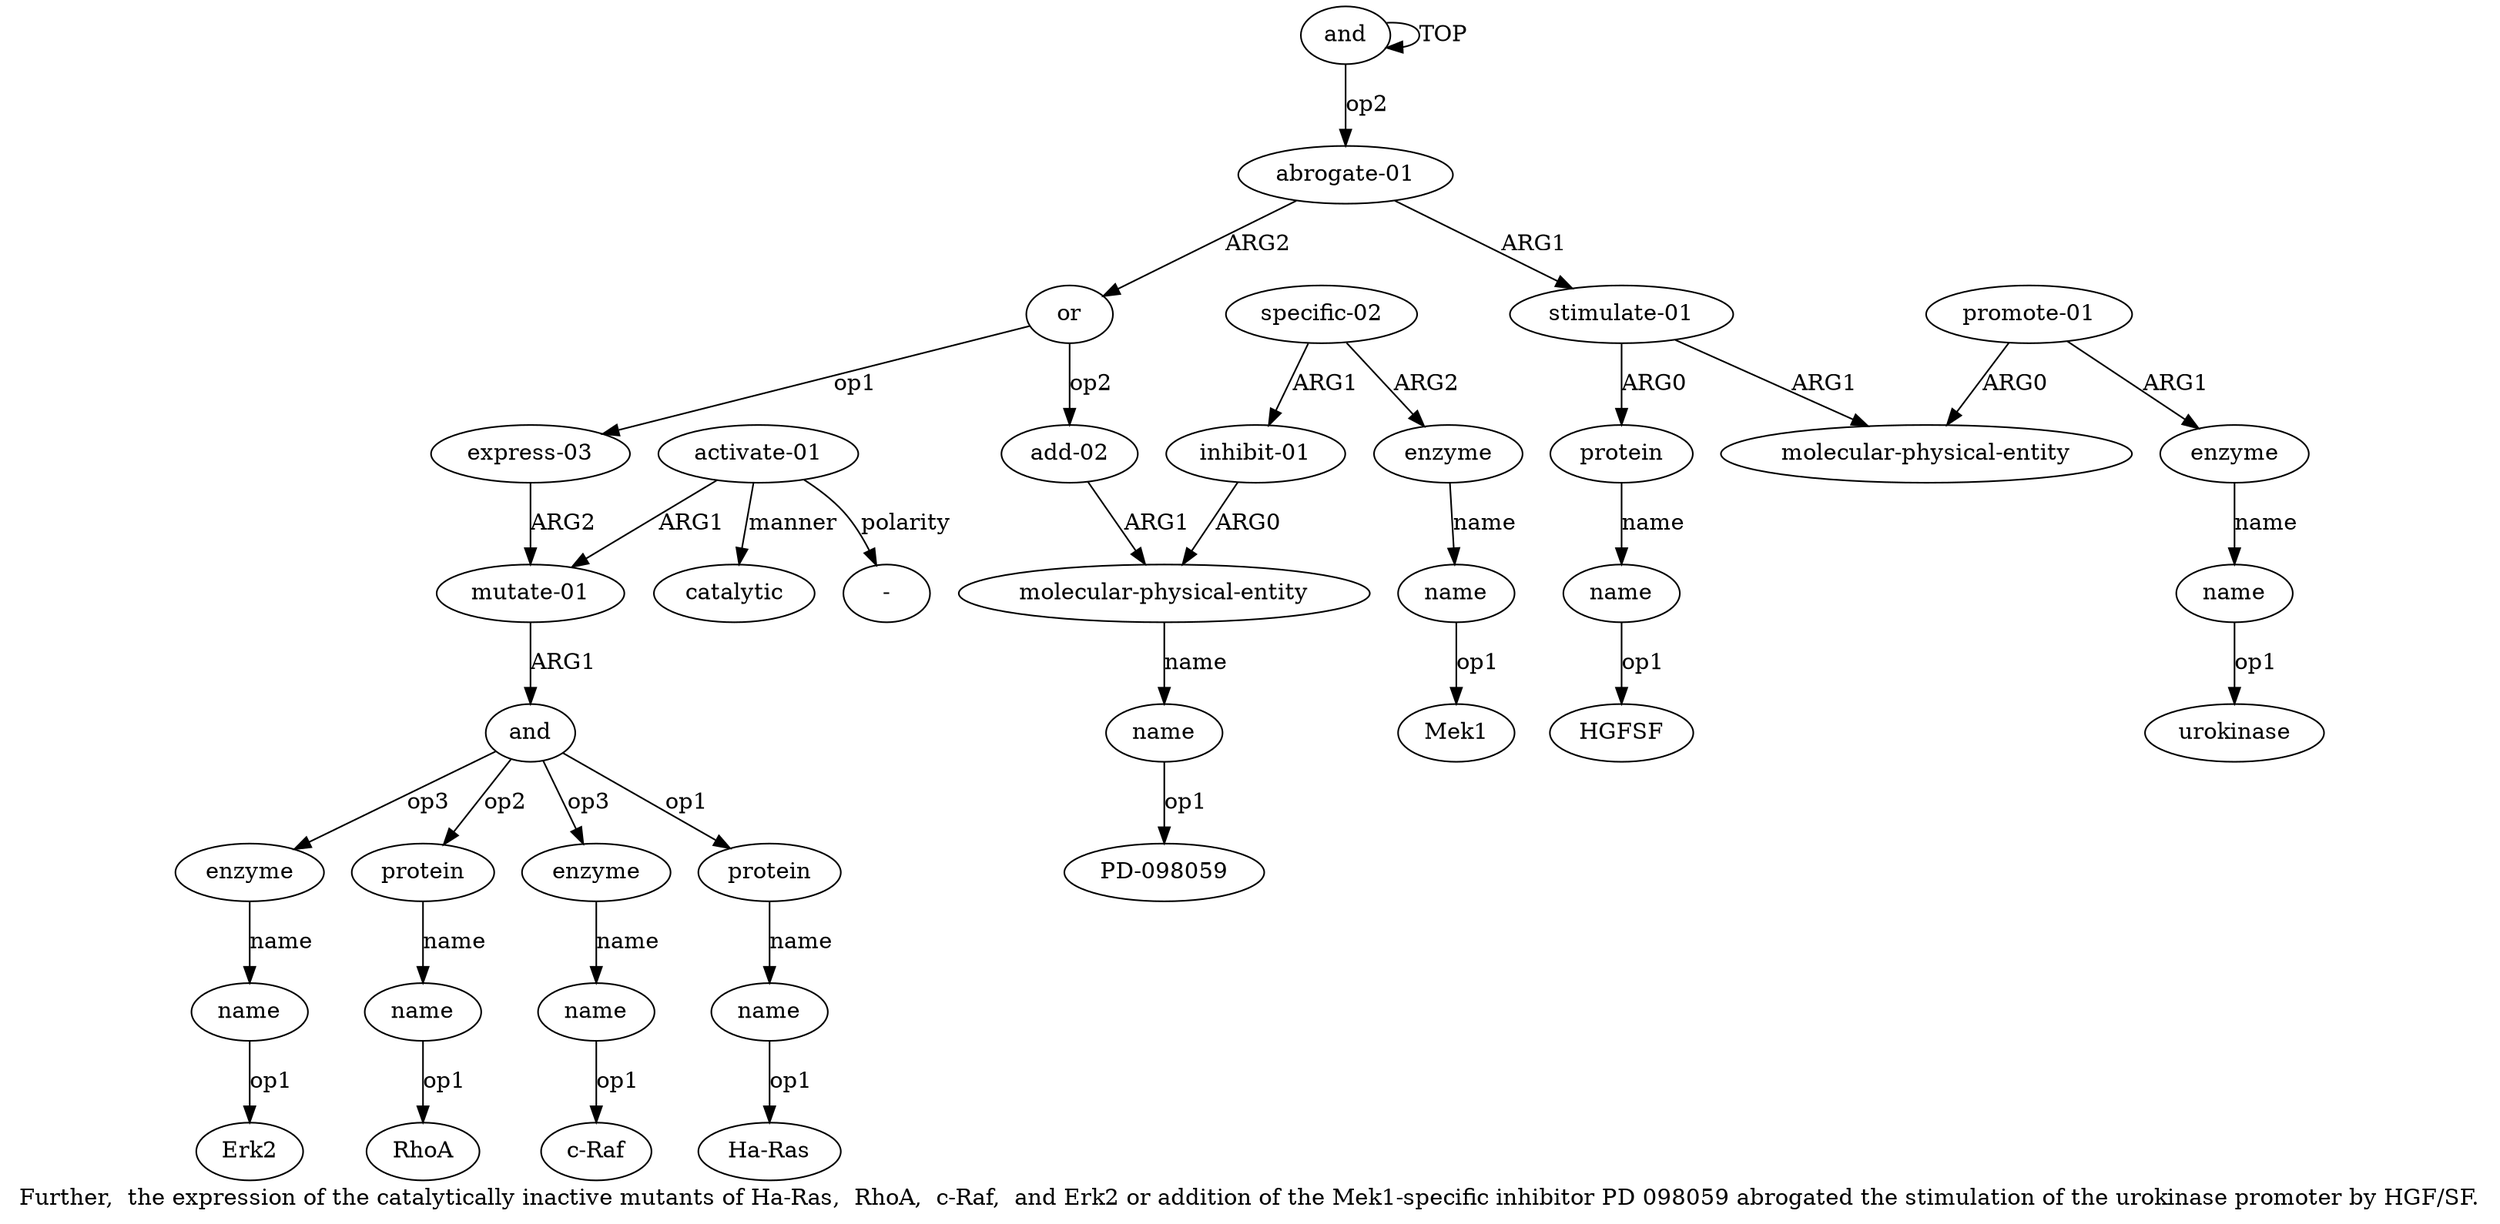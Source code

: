 digraph  {
	graph [label="Further,  the expression of the catalytically inactive mutants of Ha-Ras,  RhoA,  c-Raf,  and Erk2 or addition of the Mek1-specific \
inhibitor PD 098059 abrogated the stimulation of the urokinase promoter by HGF/SF."];
	node [label="\N"];
	a20	 [color=black,
		gold_ind=20,
		gold_label=name,
		label=name,
		test_ind=20,
		test_label=name];
	"a20 Erk2"	 [color=black,
		gold_ind=-1,
		gold_label=Erk2,
		label=Erk2,
		test_ind=-1,
		test_label=Erk2];
	a20 -> "a20 Erk2" [key=0,
	color=black,
	gold_label=op1,
	label=op1,
	test_label=op1];
a21 [color=black,
	gold_ind=21,
	gold_label="activate-01",
	label="activate-01",
	test_ind=21,
	test_label="activate-01"];
a22 [color=black,
	gold_ind=22,
	gold_label=catalytic,
	label=catalytic,
	test_ind=22,
	test_label=catalytic];
a21 -> a22 [key=0,
color=black,
gold_label=manner,
label=manner,
test_label=manner];
a11 [color=black,
gold_ind=11,
gold_label="mutate-01",
label="mutate-01",
test_ind=11,
test_label="mutate-01"];
a21 -> a11 [key=0,
color=black,
gold_label=ARG1,
label=ARG1,
test_label=ARG1];
"a21 -" [color=black,
gold_ind=-1,
gold_label="-",
label="-",
test_ind=-1,
test_label="-"];
a21 -> "a21 -" [key=0,
color=black,
gold_label=polarity,
label=polarity,
test_label=polarity];
a23 [color=black,
gold_ind=23,
gold_label="add-02",
label="add-02",
test_ind=23,
test_label="add-02"];
a24 [color=black,
gold_ind=24,
gold_label="molecular-physical-entity",
label="molecular-physical-entity",
test_ind=24,
test_label="molecular-physical-entity"];
a23 -> a24 [key=0,
color=black,
gold_label=ARG1,
label=ARG1,
test_label=ARG1];
a25 [color=black,
gold_ind=25,
gold_label=name,
label=name,
test_ind=25,
test_label=name];
a24 -> a25 [key=0,
color=black,
gold_label=name,
label=name,
test_label=name];
"a25 PD-098059" [color=black,
gold_ind=-1,
gold_label="PD-098059",
label="PD-098059",
test_ind=-1,
test_label="PD-098059"];
a25 -> "a25 PD-098059" [key=0,
color=black,
gold_label=op1,
label=op1,
test_label=op1];
a26 [color=black,
gold_ind=26,
gold_label="inhibit-01",
label="inhibit-01",
test_ind=26,
test_label="inhibit-01"];
a26 -> a24 [key=0,
color=black,
gold_label=ARG0,
label=ARG0,
test_label=ARG0];
a27 [color=black,
gold_ind=27,
gold_label="specific-02",
label="specific-02",
test_ind=27,
test_label="specific-02"];
a27 -> a26 [key=0,
color=black,
gold_label=ARG1,
label=ARG1,
test_label=ARG1];
a28 [color=black,
gold_ind=28,
gold_label=enzyme,
label=enzyme,
test_ind=28,
test_label=enzyme];
a27 -> a28 [key=0,
color=black,
gold_label=ARG2,
label=ARG2,
test_label=ARG2];
a29 [color=black,
gold_ind=29,
gold_label=name,
label=name,
test_ind=29,
test_label=name];
a28 -> a29 [key=0,
color=black,
gold_label=name,
label=name,
test_label=name];
"a29 Mek1" [color=black,
gold_ind=-1,
gold_label=Mek1,
label=Mek1,
test_ind=-1,
test_label=Mek1];
a29 -> "a29 Mek1" [key=0,
color=black,
gold_label=op1,
label=op1,
test_label=op1];
"a8 urokinase" [color=black,
gold_ind=-1,
gold_label=urokinase,
label=urokinase,
test_ind=-1,
test_label=urokinase];
"a4 HGFSF" [color=black,
gold_ind=-1,
gold_label=HGFSF,
label=HGFSF,
test_ind=-1,
test_label=HGFSF];
"a14 Ha-Ras" [color=black,
gold_ind=-1,
gold_label="Ha-Ras",
label="Ha-Ras",
test_ind=-1,
test_label="Ha-Ras"];
a15 [color=black,
gold_ind=15,
gold_label=protein,
label=protein,
test_ind=15,
test_label=protein];
a16 [color=black,
gold_ind=16,
gold_label=name,
label=name,
test_ind=16,
test_label=name];
a15 -> a16 [key=0,
color=black,
gold_label=name,
label=name,
test_label=name];
a14 [color=black,
gold_ind=14,
gold_label=name,
label=name,
test_ind=14,
test_label=name];
a14 -> "a14 Ha-Ras" [key=0,
color=black,
gold_label=op1,
label=op1,
test_label=op1];
a17 [color=black,
gold_ind=17,
gold_label=enzyme,
label=enzyme,
test_ind=17,
test_label=enzyme];
a18 [color=black,
gold_ind=18,
gold_label=name,
label=name,
test_ind=18,
test_label=name];
a17 -> a18 [key=0,
color=black,
gold_label=name,
label=name,
test_label=name];
"a16 RhoA" [color=black,
gold_ind=-1,
gold_label=RhoA,
label=RhoA,
test_ind=-1,
test_label=RhoA];
a16 -> "a16 RhoA" [key=0,
color=black,
gold_label=op1,
label=op1,
test_label=op1];
a12 [color=black,
gold_ind=12,
gold_label=and,
label=and,
test_ind=12,
test_label=and];
a11 -> a12 [key=0,
color=black,
gold_label=ARG1,
label=ARG1,
test_label=ARG1];
a10 [color=black,
gold_ind=10,
gold_label="express-03",
label="express-03",
test_ind=10,
test_label="express-03"];
a10 -> a11 [key=0,
color=black,
gold_label=ARG2,
label=ARG2,
test_label=ARG2];
a13 [color=black,
gold_ind=13,
gold_label=protein,
label=protein,
test_ind=13,
test_label=protein];
a13 -> a14 [key=0,
color=black,
gold_label=name,
label=name,
test_label=name];
a12 -> a15 [key=0,
color=black,
gold_label=op2,
label=op2,
test_label=op2];
a12 -> a17 [key=0,
color=black,
gold_label=op3,
label=op3,
test_label=op3];
a12 -> a13 [key=0,
color=black,
gold_label=op1,
label=op1,
test_label=op1];
a19 [color=black,
gold_ind=19,
gold_label=enzyme,
label=enzyme,
test_ind=19,
test_label=enzyme];
a12 -> a19 [key=0,
color=black,
gold_label=op3,
label=op3,
test_label=op3];
a19 -> a20 [key=0,
color=black,
gold_label=name,
label=name,
test_label=name];
"a18 c-Raf" [color=black,
gold_ind=-1,
gold_label="c-Raf",
label="c-Raf",
test_ind=-1,
test_label="c-Raf"];
a18 -> "a18 c-Raf" [key=0,
color=black,
gold_label=op1,
label=op1,
test_label=op1];
a1 [color=black,
gold_ind=1,
gold_label="abrogate-01",
label="abrogate-01",
test_ind=1,
test_label="abrogate-01"];
a2 [color=black,
gold_ind=2,
gold_label="stimulate-01",
label="stimulate-01",
test_ind=2,
test_label="stimulate-01"];
a1 -> a2 [key=0,
color=black,
gold_label=ARG1,
label=ARG1,
test_label=ARG1];
a9 [color=black,
gold_ind=9,
gold_label=or,
label=or,
test_ind=9,
test_label=or];
a1 -> a9 [key=0,
color=black,
gold_label=ARG2,
label=ARG2,
test_label=ARG2];
a0 [color=black,
gold_ind=0,
gold_label=and,
label=and,
test_ind=0,
test_label=and];
a0 -> a1 [key=0,
color=black,
gold_label=op2,
label=op2,
test_label=op2];
a0 -> a0 [key=0,
color=black,
gold_label=TOP,
label=TOP,
test_label=TOP];
a3 [color=black,
gold_ind=3,
gold_label=protein,
label=protein,
test_ind=3,
test_label=protein];
a4 [color=black,
gold_ind=4,
gold_label=name,
label=name,
test_ind=4,
test_label=name];
a3 -> a4 [key=0,
color=black,
gold_label=name,
label=name,
test_label=name];
a2 -> a3 [key=0,
color=black,
gold_label=ARG0,
label=ARG0,
test_label=ARG0];
a5 [color=black,
gold_ind=5,
gold_label="molecular-physical-entity",
label="molecular-physical-entity",
test_ind=5,
test_label="molecular-physical-entity"];
a2 -> a5 [key=0,
color=black,
gold_label=ARG1,
label=ARG1,
test_label=ARG1];
a4 -> "a4 HGFSF" [key=0,
color=black,
gold_label=op1,
label=op1,
test_label=op1];
a7 [color=black,
gold_ind=7,
gold_label=enzyme,
label=enzyme,
test_ind=7,
test_label=enzyme];
a8 [color=black,
gold_ind=8,
gold_label=name,
label=name,
test_ind=8,
test_label=name];
a7 -> a8 [key=0,
color=black,
gold_label=name,
label=name,
test_label=name];
a6 [color=black,
gold_ind=6,
gold_label="promote-01",
label="promote-01",
test_ind=6,
test_label="promote-01"];
a6 -> a5 [key=0,
color=black,
gold_label=ARG0,
label=ARG0,
test_label=ARG0];
a6 -> a7 [key=0,
color=black,
gold_label=ARG1,
label=ARG1,
test_label=ARG1];
a9 -> a23 [key=0,
color=black,
gold_label=op2,
label=op2,
test_label=op2];
a9 -> a10 [key=0,
color=black,
gold_label=op1,
label=op1,
test_label=op1];
a8 -> "a8 urokinase" [key=0,
color=black,
gold_label=op1,
label=op1,
test_label=op1];
}
